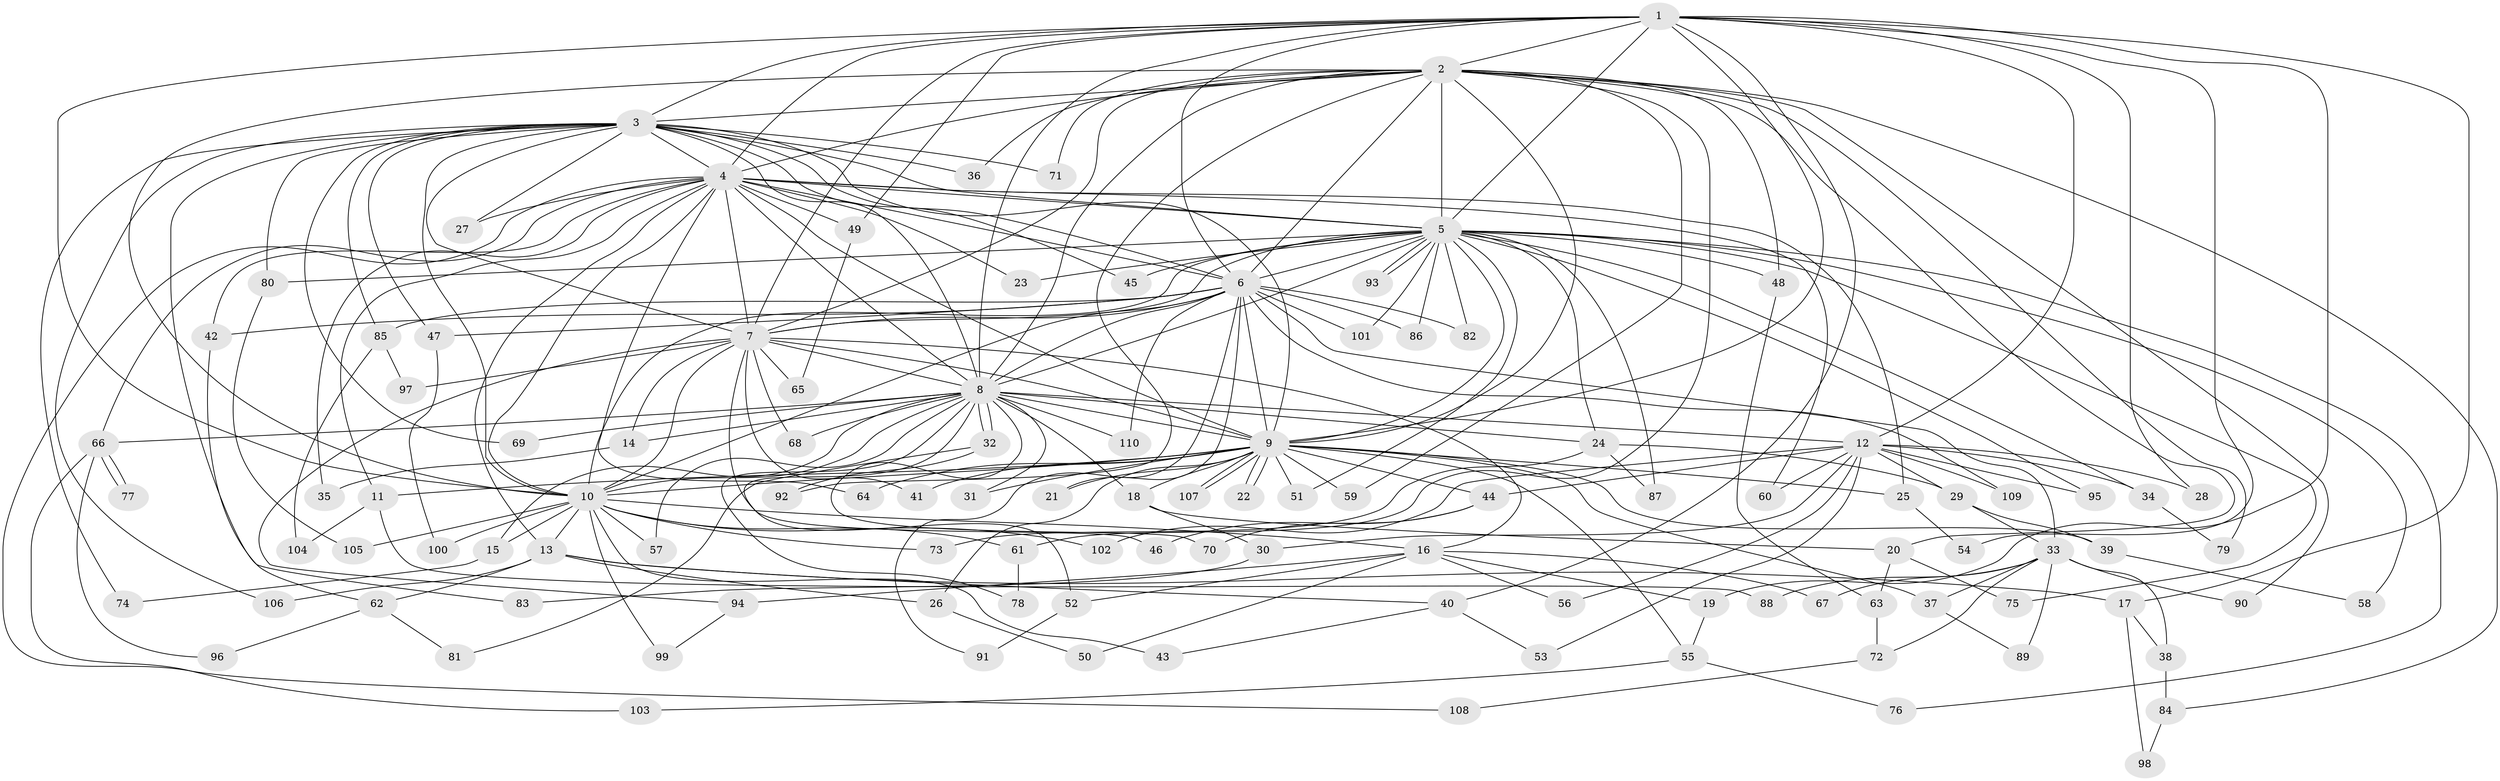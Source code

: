 // Generated by graph-tools (version 1.1) at 2025/43/03/09/25 04:43:20]
// undirected, 110 vertices, 245 edges
graph export_dot {
graph [start="1"]
  node [color=gray90,style=filled];
  1;
  2;
  3;
  4;
  5;
  6;
  7;
  8;
  9;
  10;
  11;
  12;
  13;
  14;
  15;
  16;
  17;
  18;
  19;
  20;
  21;
  22;
  23;
  24;
  25;
  26;
  27;
  28;
  29;
  30;
  31;
  32;
  33;
  34;
  35;
  36;
  37;
  38;
  39;
  40;
  41;
  42;
  43;
  44;
  45;
  46;
  47;
  48;
  49;
  50;
  51;
  52;
  53;
  54;
  55;
  56;
  57;
  58;
  59;
  60;
  61;
  62;
  63;
  64;
  65;
  66;
  67;
  68;
  69;
  70;
  71;
  72;
  73;
  74;
  75;
  76;
  77;
  78;
  79;
  80;
  81;
  82;
  83;
  84;
  85;
  86;
  87;
  88;
  89;
  90;
  91;
  92;
  93;
  94;
  95;
  96;
  97;
  98;
  99;
  100;
  101;
  102;
  103;
  104;
  105;
  106;
  107;
  108;
  109;
  110;
  1 -- 2;
  1 -- 3;
  1 -- 4;
  1 -- 5;
  1 -- 6;
  1 -- 7;
  1 -- 8;
  1 -- 9;
  1 -- 10;
  1 -- 12;
  1 -- 17;
  1 -- 19;
  1 -- 28;
  1 -- 40;
  1 -- 49;
  1 -- 54;
  2 -- 3;
  2 -- 4;
  2 -- 5;
  2 -- 6;
  2 -- 7;
  2 -- 8;
  2 -- 9;
  2 -- 10;
  2 -- 20;
  2 -- 36;
  2 -- 48;
  2 -- 59;
  2 -- 61;
  2 -- 71;
  2 -- 79;
  2 -- 84;
  2 -- 90;
  2 -- 92;
  3 -- 4;
  3 -- 5;
  3 -- 6;
  3 -- 7;
  3 -- 8;
  3 -- 9;
  3 -- 10;
  3 -- 27;
  3 -- 36;
  3 -- 45;
  3 -- 47;
  3 -- 69;
  3 -- 71;
  3 -- 74;
  3 -- 80;
  3 -- 83;
  3 -- 85;
  3 -- 106;
  4 -- 5;
  4 -- 6;
  4 -- 7;
  4 -- 8;
  4 -- 9;
  4 -- 10;
  4 -- 11;
  4 -- 13;
  4 -- 23;
  4 -- 25;
  4 -- 27;
  4 -- 35;
  4 -- 42;
  4 -- 49;
  4 -- 60;
  4 -- 64;
  4 -- 66;
  4 -- 108;
  5 -- 6;
  5 -- 7;
  5 -- 8;
  5 -- 9;
  5 -- 10;
  5 -- 23;
  5 -- 24;
  5 -- 34;
  5 -- 45;
  5 -- 48;
  5 -- 51;
  5 -- 58;
  5 -- 75;
  5 -- 76;
  5 -- 80;
  5 -- 82;
  5 -- 86;
  5 -- 87;
  5 -- 93;
  5 -- 93;
  5 -- 95;
  5 -- 101;
  6 -- 7;
  6 -- 8;
  6 -- 9;
  6 -- 10;
  6 -- 21;
  6 -- 33;
  6 -- 42;
  6 -- 47;
  6 -- 82;
  6 -- 85;
  6 -- 86;
  6 -- 91;
  6 -- 101;
  6 -- 109;
  6 -- 110;
  7 -- 8;
  7 -- 9;
  7 -- 10;
  7 -- 14;
  7 -- 16;
  7 -- 41;
  7 -- 46;
  7 -- 65;
  7 -- 68;
  7 -- 94;
  7 -- 97;
  8 -- 9;
  8 -- 10;
  8 -- 12;
  8 -- 14;
  8 -- 15;
  8 -- 18;
  8 -- 24;
  8 -- 31;
  8 -- 32;
  8 -- 32;
  8 -- 52;
  8 -- 57;
  8 -- 66;
  8 -- 68;
  8 -- 69;
  8 -- 70;
  8 -- 78;
  8 -- 110;
  9 -- 10;
  9 -- 11;
  9 -- 18;
  9 -- 21;
  9 -- 22;
  9 -- 22;
  9 -- 25;
  9 -- 26;
  9 -- 31;
  9 -- 37;
  9 -- 39;
  9 -- 41;
  9 -- 44;
  9 -- 51;
  9 -- 55;
  9 -- 59;
  9 -- 64;
  9 -- 107;
  9 -- 107;
  10 -- 13;
  10 -- 15;
  10 -- 16;
  10 -- 43;
  10 -- 57;
  10 -- 61;
  10 -- 73;
  10 -- 99;
  10 -- 100;
  10 -- 102;
  10 -- 105;
  11 -- 88;
  11 -- 104;
  12 -- 28;
  12 -- 29;
  12 -- 30;
  12 -- 34;
  12 -- 44;
  12 -- 53;
  12 -- 56;
  12 -- 60;
  12 -- 95;
  12 -- 102;
  12 -- 109;
  13 -- 17;
  13 -- 26;
  13 -- 40;
  13 -- 62;
  13 -- 106;
  14 -- 35;
  15 -- 74;
  16 -- 19;
  16 -- 50;
  16 -- 52;
  16 -- 56;
  16 -- 67;
  16 -- 94;
  17 -- 38;
  17 -- 98;
  18 -- 20;
  18 -- 30;
  19 -- 55;
  20 -- 63;
  20 -- 75;
  24 -- 29;
  24 -- 73;
  24 -- 87;
  25 -- 54;
  26 -- 50;
  29 -- 33;
  29 -- 39;
  30 -- 83;
  32 -- 81;
  32 -- 92;
  33 -- 37;
  33 -- 38;
  33 -- 67;
  33 -- 72;
  33 -- 88;
  33 -- 89;
  33 -- 90;
  34 -- 79;
  37 -- 89;
  38 -- 84;
  39 -- 58;
  40 -- 43;
  40 -- 53;
  42 -- 62;
  44 -- 46;
  44 -- 70;
  47 -- 100;
  48 -- 63;
  49 -- 65;
  52 -- 91;
  55 -- 76;
  55 -- 103;
  61 -- 78;
  62 -- 81;
  62 -- 96;
  63 -- 72;
  66 -- 77;
  66 -- 77;
  66 -- 96;
  66 -- 103;
  72 -- 108;
  80 -- 105;
  84 -- 98;
  85 -- 97;
  85 -- 104;
  94 -- 99;
}
